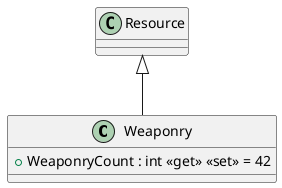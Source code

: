 @startuml
class Weaponry {
    + WeaponryCount : int <<get>> <<set>> = 42
}
Resource <|-- Weaponry
@enduml
